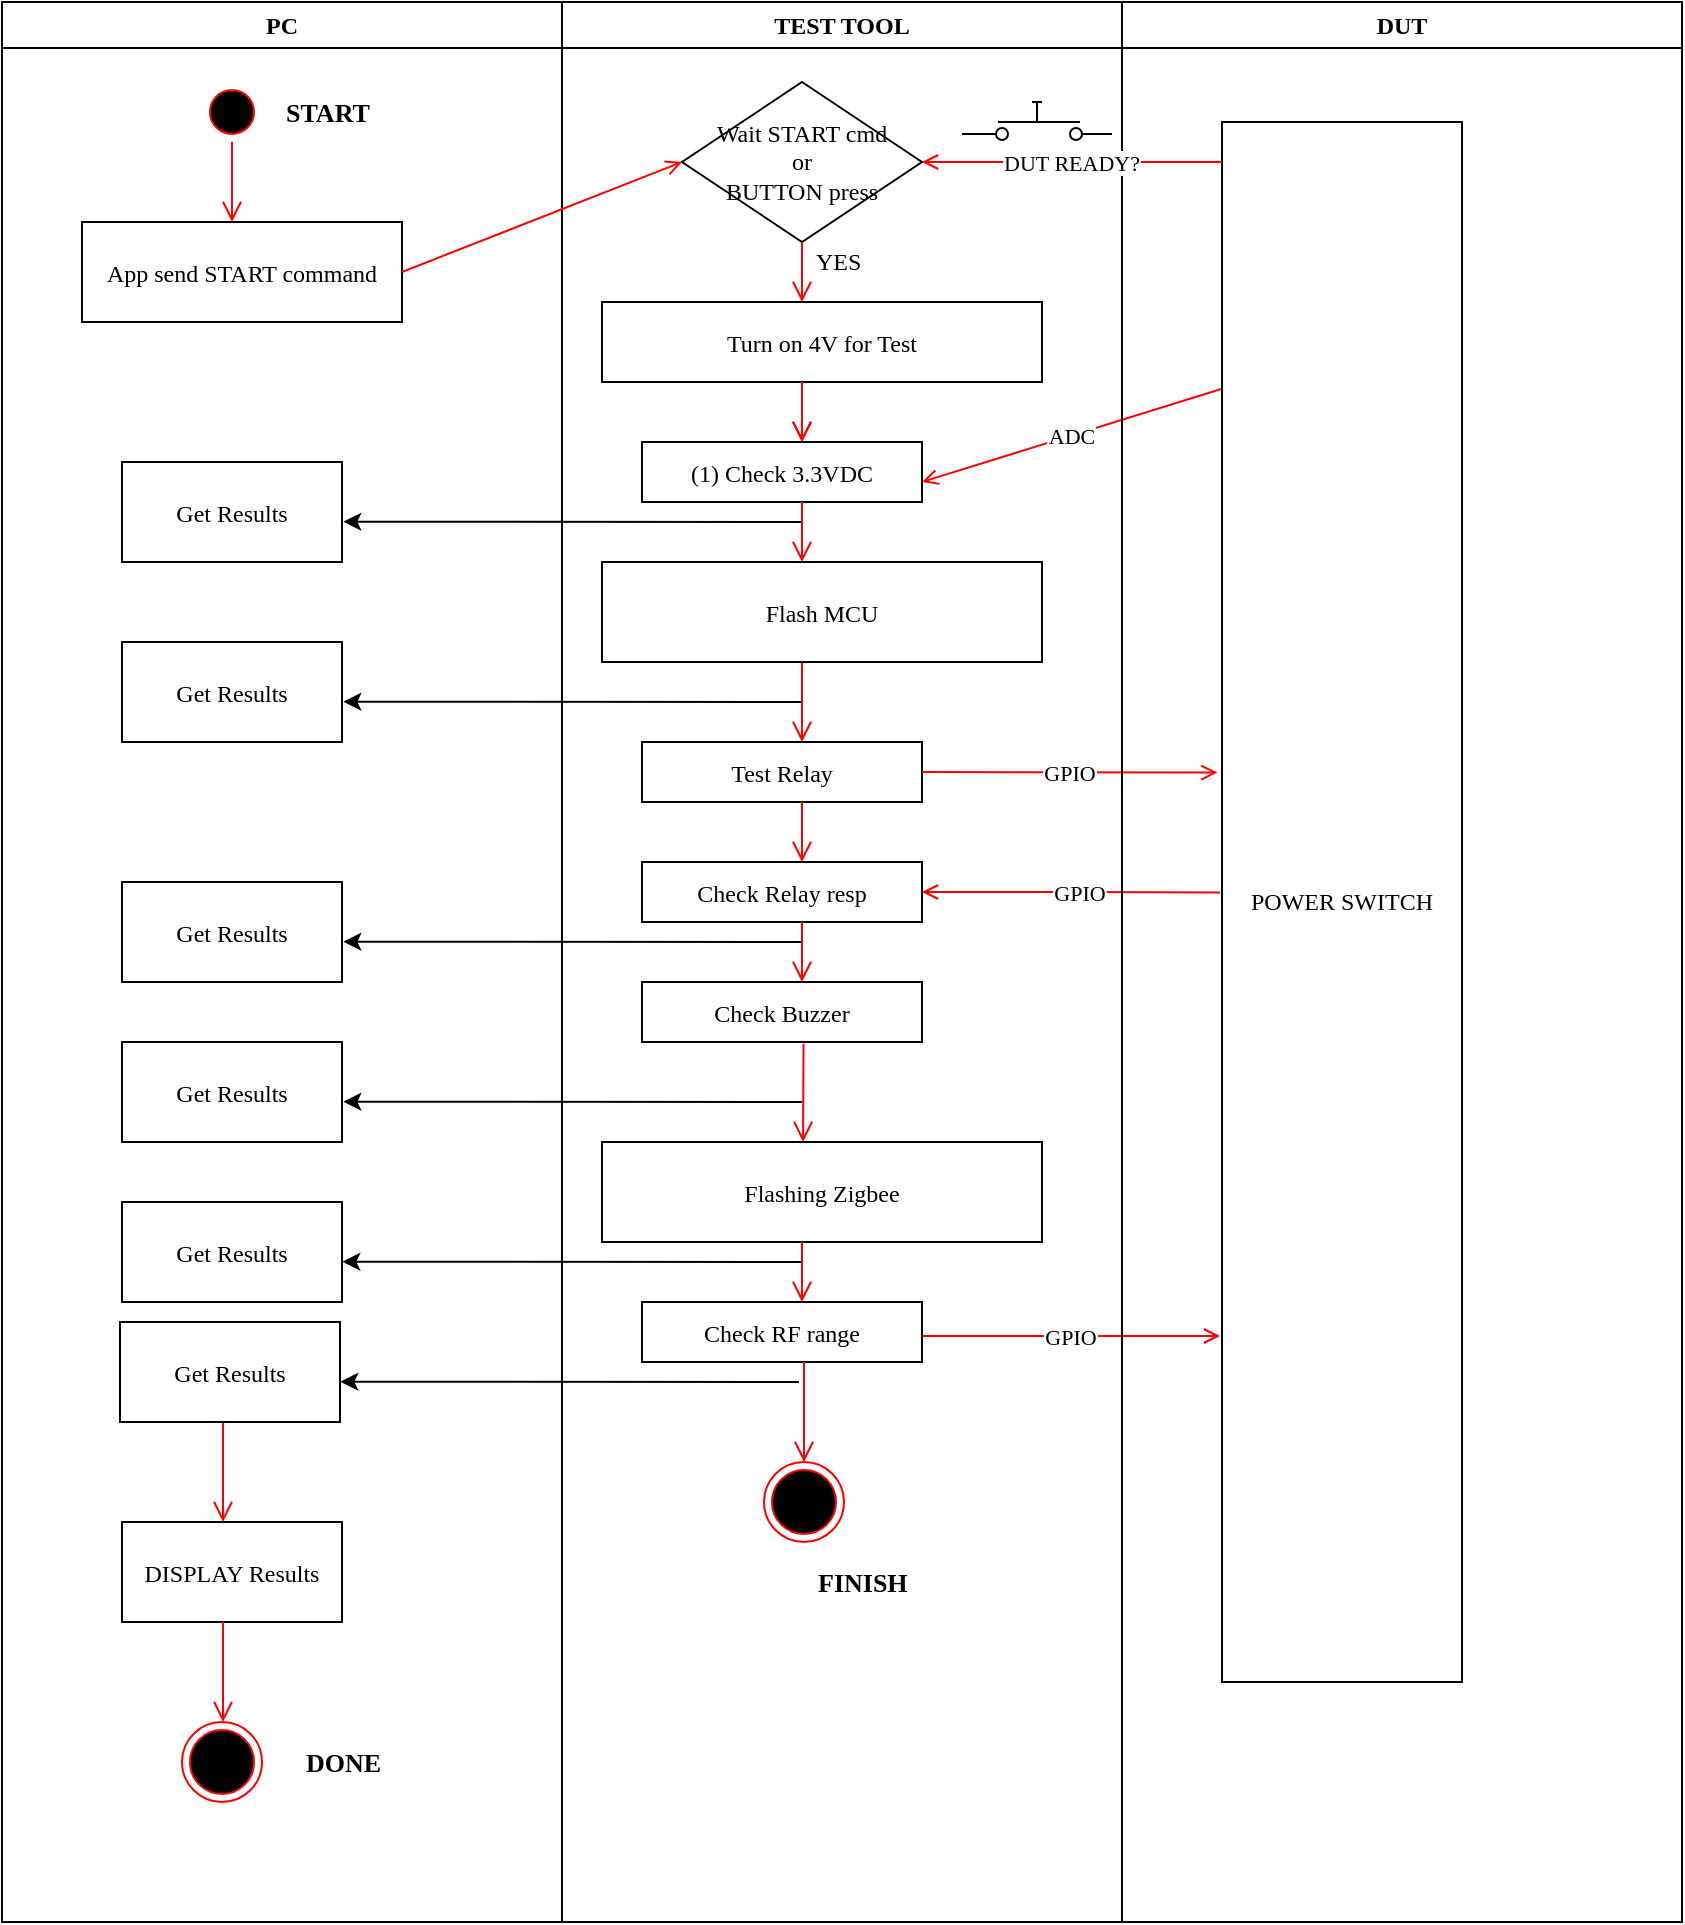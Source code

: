 <mxfile version="12.2.2" type="github" pages="1">
  <diagram id="dFV6c7_03_GZPrATwF19" name="Page-1">
    <mxGraphModel dx="2052" dy="1118" grid="1" gridSize="10" guides="1" tooltips="1" connect="1" arrows="1" fold="1" page="1" pageScale="1" pageWidth="1169" pageHeight="1654" math="0" shadow="0">
      <root>
        <mxCell id="0"/>
        <mxCell id="1" parent="0"/>
        <mxCell id="G0jVgzEL40vaOQWalnAc-1" value="PC" style="swimlane;whiteSpace=wrap;fontFamily=Verdana;" vertex="1" parent="1">
          <mxGeometry x="160" y="120" width="280" height="960" as="geometry"/>
        </mxCell>
        <mxCell id="G0jVgzEL40vaOQWalnAc-2" value="" style="ellipse;shape=startState;fillColor=#000000;strokeColor=#ff0000;fontFamily=Verdana;" vertex="1" parent="G0jVgzEL40vaOQWalnAc-1">
          <mxGeometry x="100" y="40" width="30" height="30" as="geometry"/>
        </mxCell>
        <mxCell id="G0jVgzEL40vaOQWalnAc-3" value="" style="edgeStyle=elbowEdgeStyle;elbow=horizontal;verticalAlign=bottom;endArrow=open;endSize=8;strokeColor=#FF0000;endFill=1;rounded=0;fontFamily=Verdana;" edge="1" parent="G0jVgzEL40vaOQWalnAc-1" source="G0jVgzEL40vaOQWalnAc-2" target="G0jVgzEL40vaOQWalnAc-4">
          <mxGeometry x="100" y="40" as="geometry">
            <mxPoint x="115" y="110" as="targetPoint"/>
          </mxGeometry>
        </mxCell>
        <mxCell id="G0jVgzEL40vaOQWalnAc-4" value="App send START command" style="fontFamily=Verdana;" vertex="1" parent="G0jVgzEL40vaOQWalnAc-1">
          <mxGeometry x="40" y="110" width="160" height="50" as="geometry"/>
        </mxCell>
        <mxCell id="G0jVgzEL40vaOQWalnAc-5" value="&lt;font style=&quot;font-size: 13px&quot;&gt;&lt;b&gt;START&lt;/b&gt;&lt;/font&gt;" style="text;html=1;resizable=0;points=[];autosize=1;align=left;verticalAlign=top;spacingTop=-4;fontFamily=Verdana;" vertex="1" parent="G0jVgzEL40vaOQWalnAc-1">
          <mxGeometry x="140" y="45" width="60" height="20" as="geometry"/>
        </mxCell>
        <mxCell id="G0jVgzEL40vaOQWalnAc-6" value="Get Results" style="fontFamily=Verdana;" vertex="1" parent="G0jVgzEL40vaOQWalnAc-1">
          <mxGeometry x="60" y="230" width="110" height="50" as="geometry"/>
        </mxCell>
        <mxCell id="G0jVgzEL40vaOQWalnAc-7" value="" style="endArrow=classic;html=1;entryX=1.006;entryY=0.597;entryDx=0;entryDy=0;entryPerimeter=0;fontFamily=Verdana;" edge="1" parent="G0jVgzEL40vaOQWalnAc-1" target="G0jVgzEL40vaOQWalnAc-6">
          <mxGeometry width="50" height="50" relative="1" as="geometry">
            <mxPoint x="400" y="260" as="sourcePoint"/>
            <mxPoint x="210" y="280" as="targetPoint"/>
          </mxGeometry>
        </mxCell>
        <mxCell id="G0jVgzEL40vaOQWalnAc-8" value="Get Results" style="fontFamily=Verdana;" vertex="1" parent="G0jVgzEL40vaOQWalnAc-1">
          <mxGeometry x="60" y="520" width="110" height="50" as="geometry"/>
        </mxCell>
        <mxCell id="G0jVgzEL40vaOQWalnAc-9" value="" style="endArrow=classic;html=1;entryX=1.006;entryY=0.597;entryDx=0;entryDy=0;entryPerimeter=0;fontFamily=Verdana;" edge="1" parent="G0jVgzEL40vaOQWalnAc-1" target="G0jVgzEL40vaOQWalnAc-8">
          <mxGeometry width="50" height="50" relative="1" as="geometry">
            <mxPoint x="400" y="550" as="sourcePoint"/>
            <mxPoint x="50" y="450" as="targetPoint"/>
          </mxGeometry>
        </mxCell>
        <mxCell id="G0jVgzEL40vaOQWalnAc-12" value="DISPLAY Results" style="fontFamily=Verdana;" vertex="1" parent="G0jVgzEL40vaOQWalnAc-1">
          <mxGeometry x="60" y="760" width="110" height="50" as="geometry"/>
        </mxCell>
        <mxCell id="G0jVgzEL40vaOQWalnAc-13" value="" style="edgeStyle=elbowEdgeStyle;elbow=horizontal;verticalAlign=bottom;endArrow=open;endSize=8;strokeColor=#FF0000;endFill=1;rounded=0;fontFamily=Verdana;" edge="1" parent="G0jVgzEL40vaOQWalnAc-1">
          <mxGeometry x="-4024.5" y="-530" as="geometry">
            <mxPoint x="110" y="760" as="targetPoint"/>
            <mxPoint x="110.5" y="710" as="sourcePoint"/>
          </mxGeometry>
        </mxCell>
        <mxCell id="G0jVgzEL40vaOQWalnAc-14" value="" style="edgeStyle=elbowEdgeStyle;elbow=horizontal;verticalAlign=bottom;endArrow=open;endSize=8;strokeColor=#FF0000;endFill=1;rounded=0;fontFamily=Verdana;" edge="1" parent="G0jVgzEL40vaOQWalnAc-1">
          <mxGeometry x="-4184.5" y="-550" as="geometry">
            <mxPoint x="110" y="860" as="targetPoint"/>
            <mxPoint x="110.5" y="810" as="sourcePoint"/>
          </mxGeometry>
        </mxCell>
        <mxCell id="G0jVgzEL40vaOQWalnAc-15" value="" style="ellipse;shape=endState;fillColor=#000000;strokeColor=#ff0000;fontFamily=Verdana;" vertex="1" parent="G0jVgzEL40vaOQWalnAc-1">
          <mxGeometry x="90" y="860" width="40" height="40" as="geometry"/>
        </mxCell>
        <mxCell id="G0jVgzEL40vaOQWalnAc-16" value="&lt;font style=&quot;font-size: 13px&quot;&gt;&lt;b&gt;DONE&lt;/b&gt;&lt;/font&gt;" style="text;html=1;resizable=0;points=[];autosize=1;align=left;verticalAlign=top;spacingTop=-4;fontFamily=Verdana;" vertex="1" parent="G0jVgzEL40vaOQWalnAc-1">
          <mxGeometry x="150" y="870" width="60" height="20" as="geometry"/>
        </mxCell>
        <mxCell id="G0jVgzEL40vaOQWalnAc-70" value="Get Results" style="fontFamily=Verdana;" vertex="1" parent="G0jVgzEL40vaOQWalnAc-1">
          <mxGeometry x="60" y="320" width="110" height="50" as="geometry"/>
        </mxCell>
        <mxCell id="G0jVgzEL40vaOQWalnAc-71" value="" style="endArrow=classic;html=1;entryX=1.006;entryY=0.597;entryDx=0;entryDy=0;entryPerimeter=0;fontFamily=Verdana;" edge="1" parent="G0jVgzEL40vaOQWalnAc-1" target="G0jVgzEL40vaOQWalnAc-70">
          <mxGeometry width="50" height="50" relative="1" as="geometry">
            <mxPoint x="400" y="350" as="sourcePoint"/>
            <mxPoint x="50" y="250" as="targetPoint"/>
          </mxGeometry>
        </mxCell>
        <mxCell id="G0jVgzEL40vaOQWalnAc-76" value="" style="edgeStyle=elbowEdgeStyle;elbow=horizontal;verticalAlign=bottom;endArrow=open;endSize=8;strokeColor=#FF0000;endFill=1;rounded=0;fontFamily=Verdana;entryX=0.57;entryY=0;entryDx=0;entryDy=0;entryPerimeter=0;" edge="1" parent="G0jVgzEL40vaOQWalnAc-1" target="G0jVgzEL40vaOQWalnAc-35">
          <mxGeometry x="-655" y="-70" as="geometry">
            <mxPoint x="399.759" y="360" as="targetPoint"/>
            <mxPoint x="400" y="330" as="sourcePoint"/>
          </mxGeometry>
        </mxCell>
        <mxCell id="G0jVgzEL40vaOQWalnAc-80" value="Get Results" style="fontFamily=Verdana;" vertex="1" parent="G0jVgzEL40vaOQWalnAc-1">
          <mxGeometry x="60" y="440" width="110" height="50" as="geometry"/>
        </mxCell>
        <mxCell id="G0jVgzEL40vaOQWalnAc-81" value="" style="endArrow=classic;html=1;entryX=1.006;entryY=0.597;entryDx=0;entryDy=0;entryPerimeter=0;fontFamily=Verdana;" edge="1" parent="G0jVgzEL40vaOQWalnAc-1" target="G0jVgzEL40vaOQWalnAc-80">
          <mxGeometry width="50" height="50" relative="1" as="geometry">
            <mxPoint x="400" y="470" as="sourcePoint"/>
            <mxPoint x="-110" y="250" as="targetPoint"/>
          </mxGeometry>
        </mxCell>
        <mxCell id="G0jVgzEL40vaOQWalnAc-85" value="Get Results" style="fontFamily=Verdana;" vertex="1" parent="G0jVgzEL40vaOQWalnAc-1">
          <mxGeometry x="60" y="600" width="110" height="50" as="geometry"/>
        </mxCell>
        <mxCell id="G0jVgzEL40vaOQWalnAc-86" value="" style="endArrow=classic;html=1;entryX=1.006;entryY=0.597;entryDx=0;entryDy=0;entryPerimeter=0;fontFamily=Verdana;" edge="1" parent="G0jVgzEL40vaOQWalnAc-1">
          <mxGeometry width="50" height="50" relative="1" as="geometry">
            <mxPoint x="399.5" y="630" as="sourcePoint"/>
            <mxPoint x="170.16" y="629.85" as="targetPoint"/>
          </mxGeometry>
        </mxCell>
        <mxCell id="G0jVgzEL40vaOQWalnAc-88" value="Get Results" style="fontFamily=Verdana;" vertex="1" parent="G0jVgzEL40vaOQWalnAc-1">
          <mxGeometry x="59" y="660" width="110" height="50" as="geometry"/>
        </mxCell>
        <mxCell id="G0jVgzEL40vaOQWalnAc-89" value="" style="endArrow=classic;html=1;entryX=1.006;entryY=0.597;entryDx=0;entryDy=0;entryPerimeter=0;fontFamily=Verdana;" edge="1" parent="G0jVgzEL40vaOQWalnAc-1">
          <mxGeometry width="50" height="50" relative="1" as="geometry">
            <mxPoint x="398.5" y="690" as="sourcePoint"/>
            <mxPoint x="169.16" y="689.85" as="targetPoint"/>
          </mxGeometry>
        </mxCell>
        <mxCell id="G0jVgzEL40vaOQWalnAc-17" value="TEST TOOL" style="swimlane;whiteSpace=wrap;startSize=23;fontFamily=Verdana;" vertex="1" parent="1">
          <mxGeometry x="440" y="120" width="280" height="960" as="geometry"/>
        </mxCell>
        <mxCell id="G0jVgzEL40vaOQWalnAc-18" value="Turn on 4V for Test" style="fontFamily=Verdana;" vertex="1" parent="G0jVgzEL40vaOQWalnAc-17">
          <mxGeometry x="20" y="150" width="220" height="40" as="geometry"/>
        </mxCell>
        <mxCell id="G0jVgzEL40vaOQWalnAc-19" value="(1) Check 3.3VDC" style="fontFamily=Verdana;" vertex="1" parent="G0jVgzEL40vaOQWalnAc-17">
          <mxGeometry x="40" y="220" width="140" height="30" as="geometry"/>
        </mxCell>
        <mxCell id="G0jVgzEL40vaOQWalnAc-21" value="ADC" style="endArrow=open;strokeColor=#FF0000;endFill=1;rounded=0;fontFamily=Verdana;exitX=0;exitY=0.171;exitDx=0;exitDy=0;exitPerimeter=0;" edge="1" parent="G0jVgzEL40vaOQWalnAc-17" source="G0jVgzEL40vaOQWalnAc-67">
          <mxGeometry relative="1" as="geometry">
            <mxPoint x="310" y="240.0" as="sourcePoint"/>
            <mxPoint x="180" y="240.0" as="targetPoint"/>
          </mxGeometry>
        </mxCell>
        <mxCell id="G0jVgzEL40vaOQWalnAc-23" value="" style="edgeStyle=elbowEdgeStyle;elbow=horizontal;verticalAlign=bottom;endArrow=open;endSize=8;strokeColor=#FF0000;endFill=1;rounded=0;fontFamily=Verdana;" edge="1" parent="G0jVgzEL40vaOQWalnAc-17">
          <mxGeometry x="-55" y="30" as="geometry">
            <mxPoint x="119.759" y="220" as="targetPoint"/>
            <mxPoint x="120" y="190" as="sourcePoint"/>
          </mxGeometry>
        </mxCell>
        <mxCell id="G0jVgzEL40vaOQWalnAc-24" value="" style="edgeStyle=elbowEdgeStyle;elbow=horizontal;verticalAlign=bottom;endArrow=open;endSize=8;strokeColor=#FF0000;endFill=1;rounded=0;fontFamily=Verdana;" edge="1" parent="G0jVgzEL40vaOQWalnAc-17">
          <mxGeometry x="-495" y="-90" as="geometry">
            <mxPoint x="119.759" y="220" as="targetPoint"/>
            <mxPoint x="120" y="190" as="sourcePoint"/>
          </mxGeometry>
        </mxCell>
        <mxCell id="G0jVgzEL40vaOQWalnAc-25" value="" style="edgeStyle=elbowEdgeStyle;elbow=horizontal;verticalAlign=bottom;endArrow=open;endSize=8;strokeColor=#FF0000;endFill=1;rounded=0;fontFamily=Verdana;" edge="1" parent="G0jVgzEL40vaOQWalnAc-17">
          <mxGeometry x="-495" y="-30" as="geometry">
            <mxPoint x="119.759" y="280" as="targetPoint"/>
            <mxPoint x="120" y="250" as="sourcePoint"/>
          </mxGeometry>
        </mxCell>
        <mxCell id="G0jVgzEL40vaOQWalnAc-28" value="Flash MCU" style="fontFamily=Verdana;" vertex="1" parent="G0jVgzEL40vaOQWalnAc-17">
          <mxGeometry x="20" y="280" width="220" height="50" as="geometry"/>
        </mxCell>
        <mxCell id="G0jVgzEL40vaOQWalnAc-29" value="Flashing Zigbee" style="fontFamily=Verdana;" vertex="1" parent="G0jVgzEL40vaOQWalnAc-17">
          <mxGeometry x="20" y="570" width="220" height="50" as="geometry"/>
        </mxCell>
        <mxCell id="G0jVgzEL40vaOQWalnAc-32" value="Wait START cmd&lt;br&gt;or&lt;br&gt;BUTTON press" style="rhombus;whiteSpace=wrap;html=1;fontFamily=Verdana;" vertex="1" parent="G0jVgzEL40vaOQWalnAc-17">
          <mxGeometry x="60" y="40" width="120" height="80" as="geometry"/>
        </mxCell>
        <mxCell id="G0jVgzEL40vaOQWalnAc-33" value="" style="edgeStyle=elbowEdgeStyle;elbow=horizontal;verticalAlign=bottom;endArrow=open;endSize=8;strokeColor=#FF0000;endFill=1;rounded=0;fontFamily=Verdana;" edge="1" parent="G0jVgzEL40vaOQWalnAc-17">
          <mxGeometry x="-495" y="-160" as="geometry">
            <mxPoint x="119.759" y="150" as="targetPoint"/>
            <mxPoint x="120" y="120" as="sourcePoint"/>
          </mxGeometry>
        </mxCell>
        <mxCell id="G0jVgzEL40vaOQWalnAc-34" value="YES" style="text;html=1;resizable=0;points=[];autosize=1;align=left;verticalAlign=top;spacingTop=-4;fontFamily=Verdana;" vertex="1" parent="G0jVgzEL40vaOQWalnAc-17">
          <mxGeometry x="124.5" y="120" width="40" height="20" as="geometry"/>
        </mxCell>
        <mxCell id="G0jVgzEL40vaOQWalnAc-35" value="Test Relay" style="fontFamily=Verdana;" vertex="1" parent="G0jVgzEL40vaOQWalnAc-17">
          <mxGeometry x="40" y="370" width="140" height="30" as="geometry"/>
        </mxCell>
        <mxCell id="G0jVgzEL40vaOQWalnAc-36" value="Check Relay resp" style="fontFamily=Verdana;" vertex="1" parent="G0jVgzEL40vaOQWalnAc-17">
          <mxGeometry x="40" y="430" width="140" height="30" as="geometry"/>
        </mxCell>
        <mxCell id="G0jVgzEL40vaOQWalnAc-37" value="GPIO" style="endArrow=open;strokeColor=#FF0000;endFill=1;rounded=0;fontFamily=Verdana;exitX=-0.019;exitY=0.386;exitDx=0;exitDy=0;exitPerimeter=0;" edge="1" parent="G0jVgzEL40vaOQWalnAc-17">
          <mxGeometry relative="1" as="geometry">
            <mxPoint x="180" y="385" as="sourcePoint"/>
            <mxPoint x="327.72" y="385.3" as="targetPoint"/>
          </mxGeometry>
        </mxCell>
        <mxCell id="G0jVgzEL40vaOQWalnAc-39" value="" style="edgeStyle=elbowEdgeStyle;elbow=horizontal;verticalAlign=bottom;endArrow=open;endSize=8;strokeColor=#FF0000;endFill=1;rounded=0;fontFamily=Verdana;" edge="1" parent="G0jVgzEL40vaOQWalnAc-17">
          <mxGeometry x="-935" as="geometry">
            <mxPoint x="119.759" y="430" as="targetPoint"/>
            <mxPoint x="120" y="400" as="sourcePoint"/>
          </mxGeometry>
        </mxCell>
        <mxCell id="G0jVgzEL40vaOQWalnAc-41" value="Check RF range" style="fontFamily=Verdana;" vertex="1" parent="G0jVgzEL40vaOQWalnAc-17">
          <mxGeometry x="40" y="650" width="140" height="30" as="geometry"/>
        </mxCell>
        <mxCell id="G0jVgzEL40vaOQWalnAc-45" value="GPIO" style="endArrow=open;strokeColor=#FF0000;endFill=1;rounded=0;fontFamily=Verdana;exitX=-0.012;exitY=0.578;exitDx=0;exitDy=0;exitPerimeter=0;" edge="1" parent="G0jVgzEL40vaOQWalnAc-17">
          <mxGeometry relative="1" as="geometry">
            <mxPoint x="180" y="667" as="sourcePoint"/>
            <mxPoint x="329" y="667" as="targetPoint"/>
            <Array as="points">
              <mxPoint x="250" y="667"/>
            </Array>
          </mxGeometry>
        </mxCell>
        <mxCell id="G0jVgzEL40vaOQWalnAc-55" value="" style="edgeStyle=elbowEdgeStyle;elbow=horizontal;verticalAlign=bottom;endArrow=open;endSize=8;strokeColor=#FF0000;endFill=1;rounded=0;fontFamily=Verdana;" edge="1" parent="G0jVgzEL40vaOQWalnAc-17">
          <mxGeometry x="-1855" y="220" as="geometry">
            <mxPoint x="119.759" y="650" as="targetPoint"/>
            <mxPoint x="120" y="620" as="sourcePoint"/>
          </mxGeometry>
        </mxCell>
        <mxCell id="G0jVgzEL40vaOQWalnAc-62" value="" style="edgeStyle=elbowEdgeStyle;elbow=horizontal;verticalAlign=bottom;endArrow=open;endSize=8;strokeColor=#FF0000;endFill=1;rounded=0;fontFamily=Verdana;" edge="1" parent="G0jVgzEL40vaOQWalnAc-17">
          <mxGeometry x="-3614" y="-200" as="geometry">
            <mxPoint x="121" y="730" as="targetPoint"/>
            <mxPoint x="121" y="680" as="sourcePoint"/>
          </mxGeometry>
        </mxCell>
        <mxCell id="G0jVgzEL40vaOQWalnAc-63" value="" style="pointerEvents=1;verticalLabelPosition=bottom;shadow=0;dashed=0;align=center;html=1;verticalAlign=top;shape=mxgraph.electrical.electro-mechanical.push_switch_no;fontFamily=Verdana;" vertex="1" parent="G0jVgzEL40vaOQWalnAc-17">
          <mxGeometry x="200" y="50" width="75" height="19" as="geometry"/>
        </mxCell>
        <mxCell id="G0jVgzEL40vaOQWalnAc-64" value="" style="ellipse;shape=endState;fillColor=#000000;strokeColor=#ff0000;fontFamily=Verdana;" vertex="1" parent="G0jVgzEL40vaOQWalnAc-17">
          <mxGeometry x="101" y="730" width="40" height="40" as="geometry"/>
        </mxCell>
        <mxCell id="G0jVgzEL40vaOQWalnAc-65" value="&lt;font style=&quot;font-size: 13px&quot;&gt;&lt;b&gt;FINISH&lt;/b&gt;&lt;/font&gt;" style="text;html=1;resizable=0;points=[];autosize=1;align=left;verticalAlign=top;spacingTop=-4;fontFamily=Verdana;" vertex="1" parent="G0jVgzEL40vaOQWalnAc-17">
          <mxGeometry x="125.5" y="780" width="70" height="20" as="geometry"/>
        </mxCell>
        <mxCell id="G0jVgzEL40vaOQWalnAc-74" value="GPIO" style="endArrow=open;strokeColor=#FF0000;endFill=1;rounded=0;fontFamily=Verdana;exitX=0;exitY=0.445;exitDx=0;exitDy=0;exitPerimeter=0;" edge="1" parent="G0jVgzEL40vaOQWalnAc-17">
          <mxGeometry x="-0.061" relative="1" as="geometry">
            <mxPoint x="329" y="445.25" as="sourcePoint"/>
            <mxPoint x="180" y="445" as="targetPoint"/>
            <mxPoint as="offset"/>
            <Array as="points">
              <mxPoint x="260" y="445"/>
            </Array>
          </mxGeometry>
        </mxCell>
        <mxCell id="G0jVgzEL40vaOQWalnAc-78" value="Check Buzzer" style="fontFamily=Verdana;" vertex="1" parent="G0jVgzEL40vaOQWalnAc-17">
          <mxGeometry x="40" y="490" width="140" height="30" as="geometry"/>
        </mxCell>
        <mxCell id="G0jVgzEL40vaOQWalnAc-79" value="" style="edgeStyle=elbowEdgeStyle;elbow=horizontal;verticalAlign=bottom;endArrow=open;endSize=8;strokeColor=#FF0000;endFill=1;rounded=0;fontFamily=Verdana;" edge="1" parent="G0jVgzEL40vaOQWalnAc-17">
          <mxGeometry x="-1375" y="-60" as="geometry">
            <mxPoint x="119.759" y="490" as="targetPoint"/>
            <mxPoint x="120" y="460" as="sourcePoint"/>
          </mxGeometry>
        </mxCell>
        <mxCell id="G0jVgzEL40vaOQWalnAc-84" value="" style="edgeStyle=elbowEdgeStyle;elbow=horizontal;verticalAlign=bottom;endArrow=open;endSize=8;strokeColor=#FF0000;endFill=1;rounded=0;fontFamily=Verdana;exitX=0.577;exitY=1.028;exitDx=0;exitDy=0;exitPerimeter=0;" edge="1" parent="G0jVgzEL40vaOQWalnAc-17" source="G0jVgzEL40vaOQWalnAc-78">
          <mxGeometry x="-1094.5" y="10" as="geometry">
            <mxPoint x="120" y="570" as="targetPoint"/>
            <mxPoint x="120.5" y="530.0" as="sourcePoint"/>
          </mxGeometry>
        </mxCell>
        <mxCell id="G0jVgzEL40vaOQWalnAc-66" value="DUT" style="swimlane;whiteSpace=wrap;fontFamily=Verdana;" vertex="1" parent="1">
          <mxGeometry x="720" y="120" width="280" height="960" as="geometry"/>
        </mxCell>
        <mxCell id="G0jVgzEL40vaOQWalnAc-67" value="POWER SWITCH" style="rounded=0;whiteSpace=wrap;html=1;fontFamily=Verdana;" vertex="1" parent="G0jVgzEL40vaOQWalnAc-66">
          <mxGeometry x="50" y="60" width="120" height="780" as="geometry"/>
        </mxCell>
        <mxCell id="G0jVgzEL40vaOQWalnAc-68" value="DUT READY?" style="endArrow=open;strokeColor=#FF0000;endFill=1;rounded=0;fontFamily=Verdana;entryX=1;entryY=0.5;entryDx=0;entryDy=0;" edge="1" parent="G0jVgzEL40vaOQWalnAc-66" target="G0jVgzEL40vaOQWalnAc-32">
          <mxGeometry relative="1" as="geometry">
            <mxPoint x="50" y="80" as="sourcePoint"/>
            <mxPoint x="-50" y="79.5" as="targetPoint"/>
            <Array as="points">
              <mxPoint x="50" y="80"/>
              <mxPoint x="20" y="80"/>
            </Array>
          </mxGeometry>
        </mxCell>
        <mxCell id="G0jVgzEL40vaOQWalnAc-69" value="" style="endArrow=open;strokeColor=#FF0000;endFill=1;rounded=0;entryX=0;entryY=0.5;entryDx=0;entryDy=0;exitX=1;exitY=0.5;exitDx=0;exitDy=0;fontFamily=Verdana;" edge="1" parent="1" source="G0jVgzEL40vaOQWalnAc-4" target="G0jVgzEL40vaOQWalnAc-32">
          <mxGeometry relative="1" as="geometry">
            <mxPoint x="330.5" y="244.5" as="sourcePoint"/>
            <mxPoint x="560" y="140" as="targetPoint"/>
          </mxGeometry>
        </mxCell>
      </root>
    </mxGraphModel>
  </diagram>
</mxfile>
